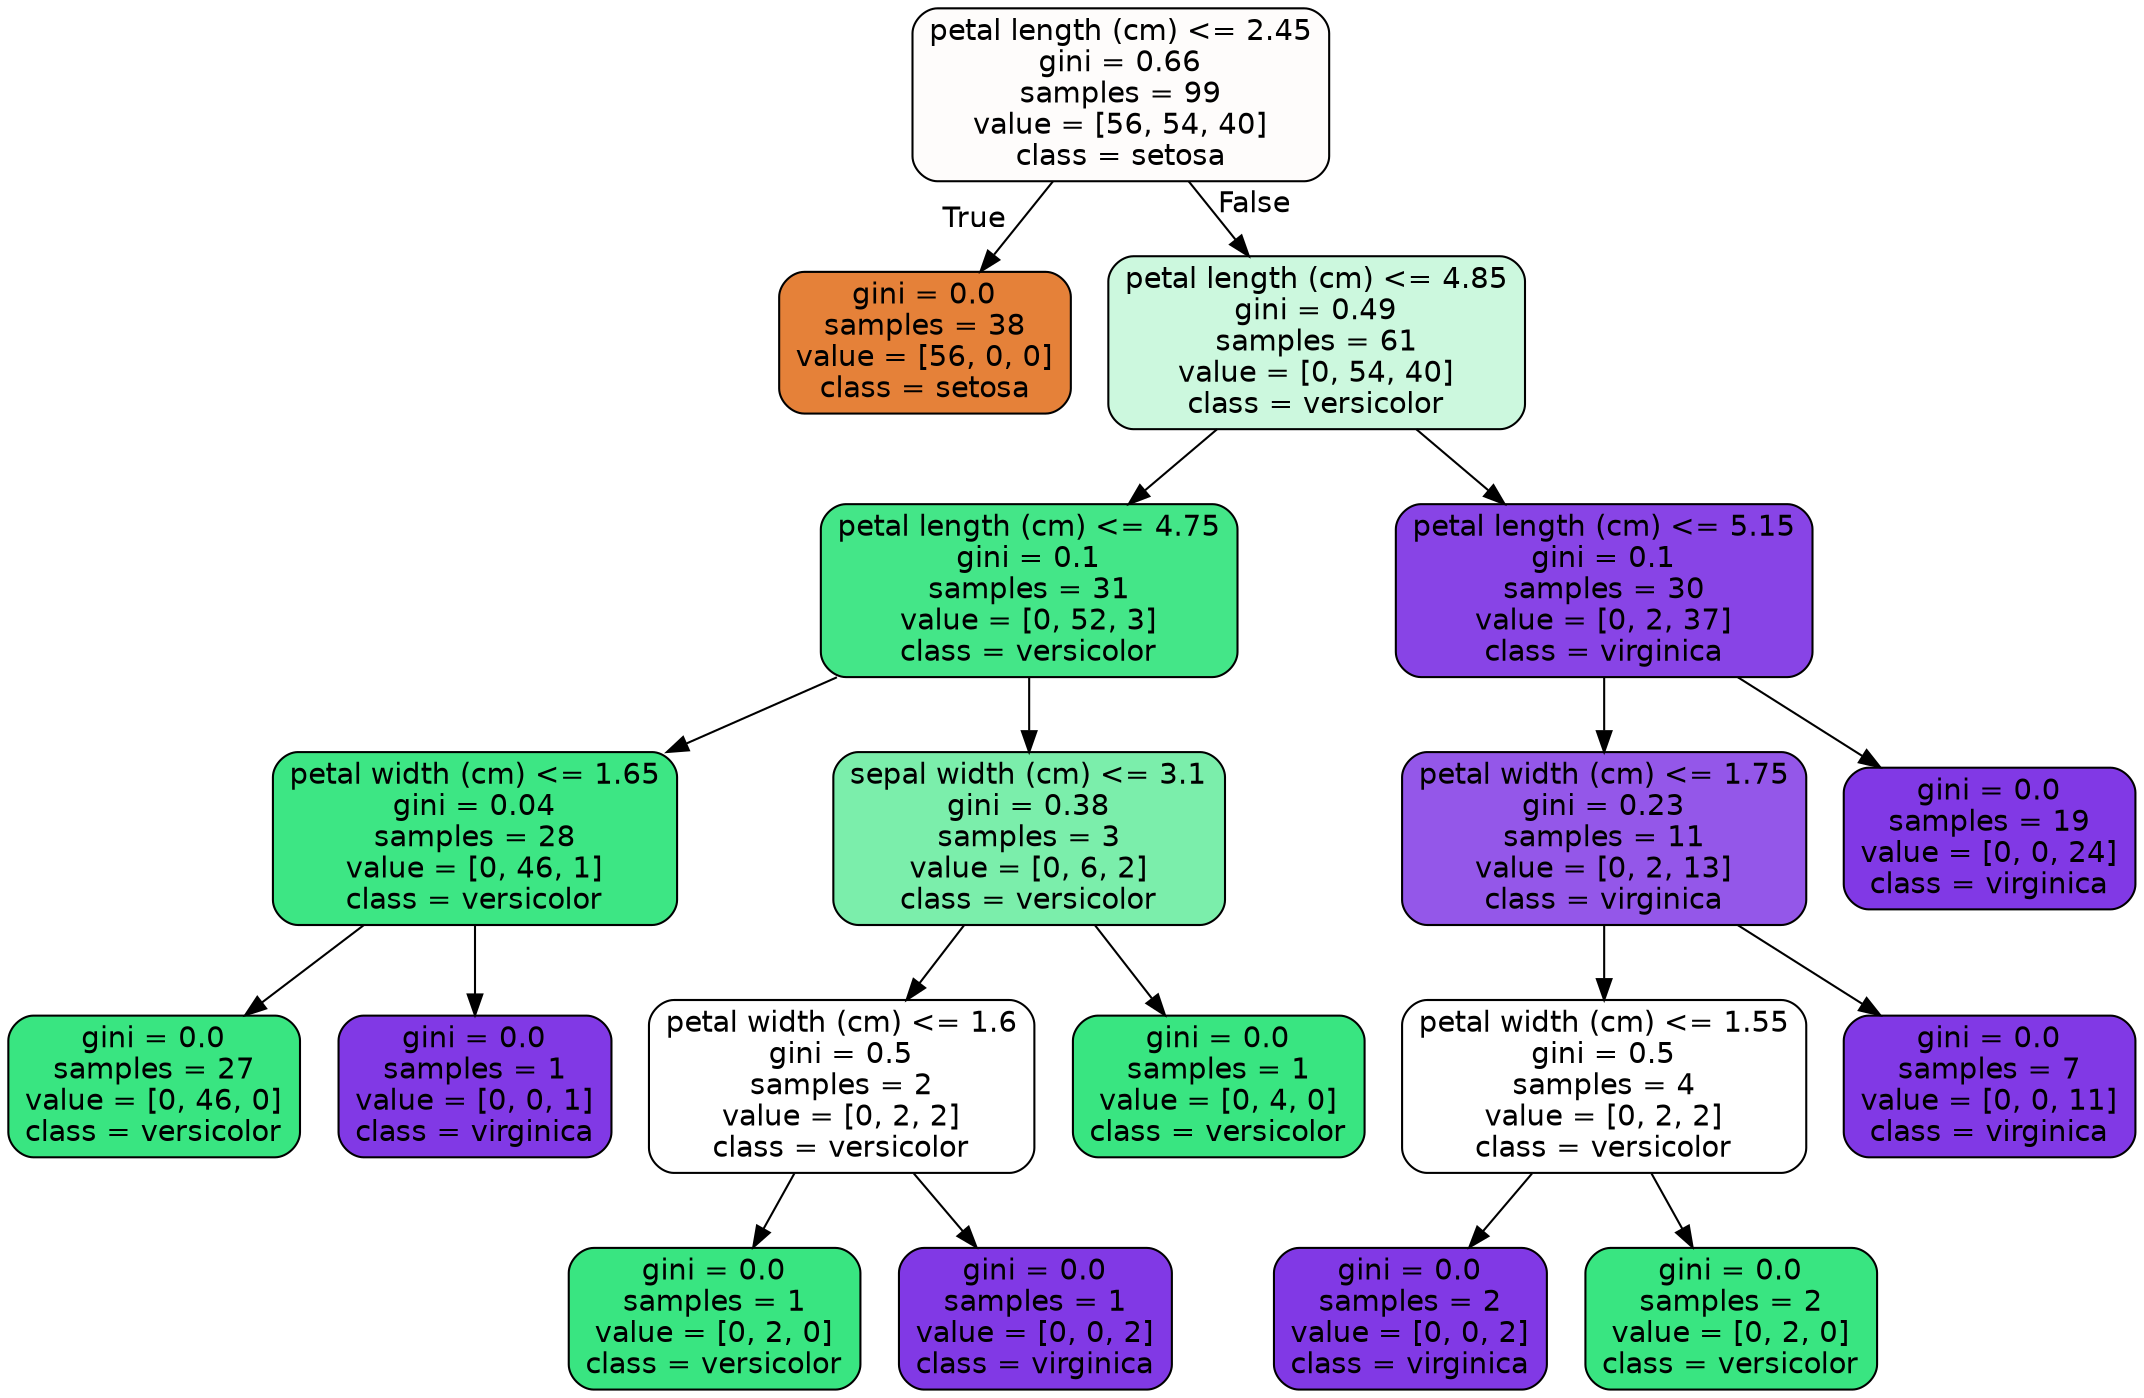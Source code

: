 digraph Tree {
node [shape=box, style="filled, rounded", color="black", fontname="helvetica"] ;
edge [fontname="helvetica"] ;
0 [label="petal length (cm) <= 2.45\ngini = 0.66\nsamples = 99\nvalue = [56, 54, 40]\nclass = setosa", fillcolor="#fefcfb"] ;
1 [label="gini = 0.0\nsamples = 38\nvalue = [56, 0, 0]\nclass = setosa", fillcolor="#e58139"] ;
0 -> 1 [labeldistance=2.5, labelangle=45, headlabel="True"] ;
2 [label="petal length (cm) <= 4.85\ngini = 0.49\nsamples = 61\nvalue = [0, 54, 40]\nclass = versicolor", fillcolor="#ccf8de"] ;
0 -> 2 [labeldistance=2.5, labelangle=-45, headlabel="False"] ;
3 [label="petal length (cm) <= 4.75\ngini = 0.1\nsamples = 31\nvalue = [0, 52, 3]\nclass = versicolor", fillcolor="#44e688"] ;
2 -> 3 ;
4 [label="petal width (cm) <= 1.65\ngini = 0.04\nsamples = 28\nvalue = [0, 46, 1]\nclass = versicolor", fillcolor="#3de684"] ;
3 -> 4 ;
5 [label="gini = 0.0\nsamples = 27\nvalue = [0, 46, 0]\nclass = versicolor", fillcolor="#39e581"] ;
4 -> 5 ;
6 [label="gini = 0.0\nsamples = 1\nvalue = [0, 0, 1]\nclass = virginica", fillcolor="#8139e5"] ;
4 -> 6 ;
7 [label="sepal width (cm) <= 3.1\ngini = 0.38\nsamples = 3\nvalue = [0, 6, 2]\nclass = versicolor", fillcolor="#7beeab"] ;
3 -> 7 ;
8 [label="petal width (cm) <= 1.6\ngini = 0.5\nsamples = 2\nvalue = [0, 2, 2]\nclass = versicolor", fillcolor="#ffffff"] ;
7 -> 8 ;
9 [label="gini = 0.0\nsamples = 1\nvalue = [0, 2, 0]\nclass = versicolor", fillcolor="#39e581"] ;
8 -> 9 ;
10 [label="gini = 0.0\nsamples = 1\nvalue = [0, 0, 2]\nclass = virginica", fillcolor="#8139e5"] ;
8 -> 10 ;
11 [label="gini = 0.0\nsamples = 1\nvalue = [0, 4, 0]\nclass = versicolor", fillcolor="#39e581"] ;
7 -> 11 ;
12 [label="petal length (cm) <= 5.15\ngini = 0.1\nsamples = 30\nvalue = [0, 2, 37]\nclass = virginica", fillcolor="#8844e6"] ;
2 -> 12 ;
13 [label="petal width (cm) <= 1.75\ngini = 0.23\nsamples = 11\nvalue = [0, 2, 13]\nclass = virginica", fillcolor="#9457e9"] ;
12 -> 13 ;
14 [label="petal width (cm) <= 1.55\ngini = 0.5\nsamples = 4\nvalue = [0, 2, 2]\nclass = versicolor", fillcolor="#ffffff"] ;
13 -> 14 ;
15 [label="gini = 0.0\nsamples = 2\nvalue = [0, 0, 2]\nclass = virginica", fillcolor="#8139e5"] ;
14 -> 15 ;
16 [label="gini = 0.0\nsamples = 2\nvalue = [0, 2, 0]\nclass = versicolor", fillcolor="#39e581"] ;
14 -> 16 ;
17 [label="gini = 0.0\nsamples = 7\nvalue = [0, 0, 11]\nclass = virginica", fillcolor="#8139e5"] ;
13 -> 17 ;
18 [label="gini = 0.0\nsamples = 19\nvalue = [0, 0, 24]\nclass = virginica", fillcolor="#8139e5"] ;
12 -> 18 ;
}